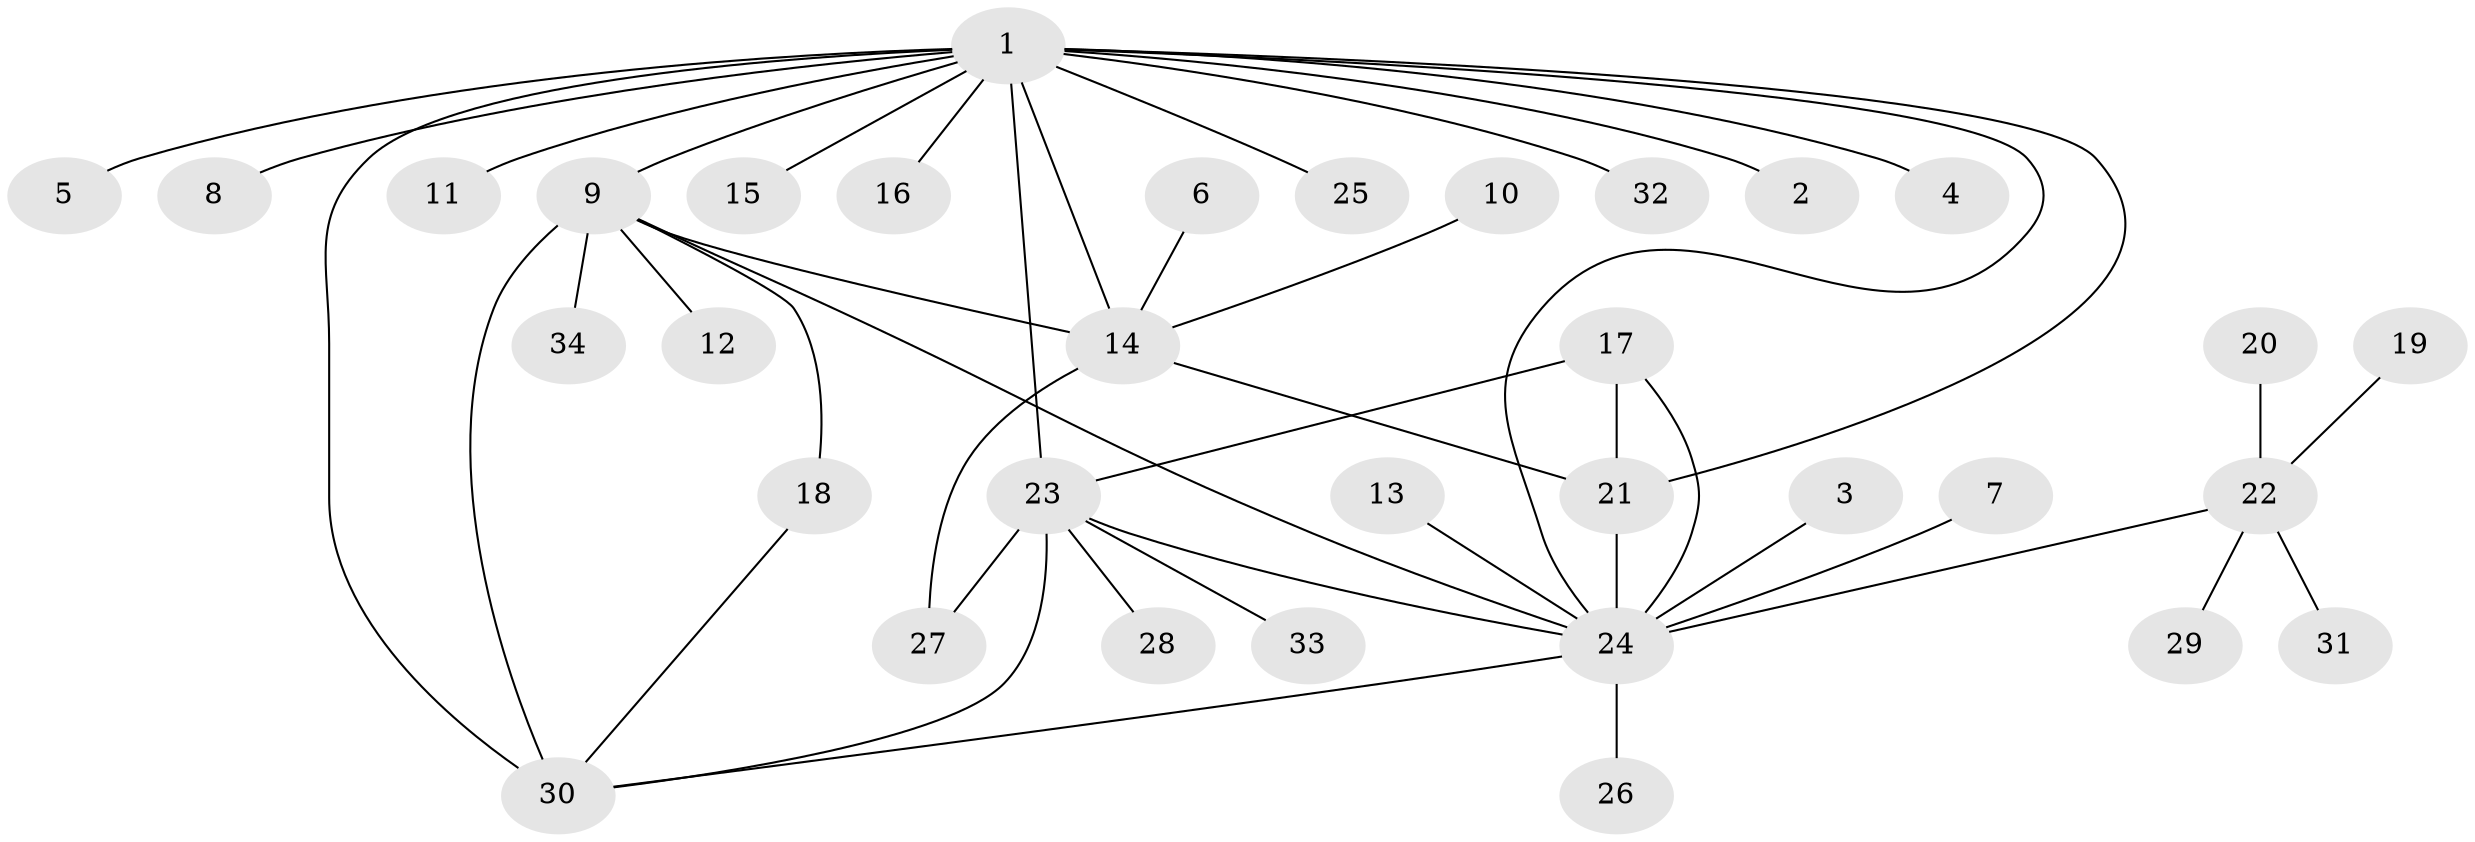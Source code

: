 // original degree distribution, {4: 0.058823529411764705, 13: 0.014705882352941176, 7: 0.029411764705882353, 5: 0.04411764705882353, 8: 0.029411764705882353, 9: 0.029411764705882353, 3: 0.08823529411764706, 2: 0.1323529411764706, 6: 0.014705882352941176, 1: 0.5588235294117647}
// Generated by graph-tools (version 1.1) at 2025/50/03/09/25 03:50:27]
// undirected, 34 vertices, 45 edges
graph export_dot {
graph [start="1"]
  node [color=gray90,style=filled];
  1;
  2;
  3;
  4;
  5;
  6;
  7;
  8;
  9;
  10;
  11;
  12;
  13;
  14;
  15;
  16;
  17;
  18;
  19;
  20;
  21;
  22;
  23;
  24;
  25;
  26;
  27;
  28;
  29;
  30;
  31;
  32;
  33;
  34;
  1 -- 2 [weight=1.0];
  1 -- 4 [weight=1.0];
  1 -- 5 [weight=1.0];
  1 -- 8 [weight=1.0];
  1 -- 9 [weight=1.0];
  1 -- 11 [weight=1.0];
  1 -- 14 [weight=2.0];
  1 -- 15 [weight=1.0];
  1 -- 16 [weight=1.0];
  1 -- 21 [weight=1.0];
  1 -- 23 [weight=1.0];
  1 -- 24 [weight=1.0];
  1 -- 25 [weight=1.0];
  1 -- 30 [weight=2.0];
  1 -- 32 [weight=1.0];
  3 -- 24 [weight=1.0];
  6 -- 14 [weight=1.0];
  7 -- 24 [weight=1.0];
  9 -- 12 [weight=1.0];
  9 -- 14 [weight=1.0];
  9 -- 18 [weight=1.0];
  9 -- 24 [weight=1.0];
  9 -- 30 [weight=1.0];
  9 -- 34 [weight=1.0];
  10 -- 14 [weight=1.0];
  13 -- 24 [weight=1.0];
  14 -- 21 [weight=1.0];
  14 -- 27 [weight=2.0];
  17 -- 21 [weight=1.0];
  17 -- 23 [weight=2.0];
  17 -- 24 [weight=1.0];
  18 -- 30 [weight=1.0];
  19 -- 22 [weight=1.0];
  20 -- 22 [weight=1.0];
  21 -- 24 [weight=2.0];
  22 -- 24 [weight=1.0];
  22 -- 29 [weight=1.0];
  22 -- 31 [weight=1.0];
  23 -- 24 [weight=1.0];
  23 -- 27 [weight=1.0];
  23 -- 28 [weight=1.0];
  23 -- 30 [weight=1.0];
  23 -- 33 [weight=1.0];
  24 -- 26 [weight=1.0];
  24 -- 30 [weight=1.0];
}

